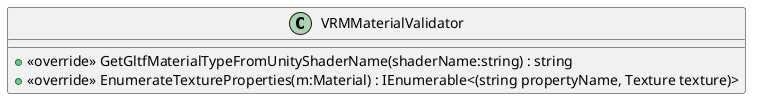 @startuml
class VRMMaterialValidator {
    + <<override>> GetGltfMaterialTypeFromUnityShaderName(shaderName:string) : string
    + <<override>> EnumerateTextureProperties(m:Material) : IEnumerable<(string propertyName, Texture texture)>
}
@enduml

